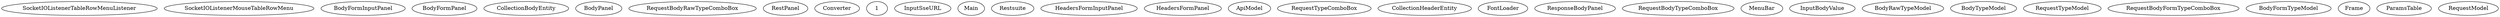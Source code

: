 digraph "graphe de dépendances" {
"SocketIOListenerTableRowMenuListener"
"SocketIOListenerMouseTableRowMenu"
"BodyFormInputPanel"
"BodyFormPanel"
"CollectionBodyEntity"
"BodyPanel"
"RequestBodyRawTypeComboBox"
"RestPanel"
"Converter"
"1"
"InputSseURL"
"Main"
"Restsuite"
"HeadersFormInputPanel"
"HeadersFormPanel"
"ApiModel"
"RequestTypeComboBox"
"CollectionHeaderEntity"
"FontLoader"
"ResponseBodyPanel"
"RequestBodyTypeComboBox"
"MenuBar"
"InputBodyValue"
"BodyRawTypeModel"
"BodyTypeModel"
"RequestTypeModel"
"RequestBodyFormTypeComboBox"
"BodyFormTypeModel"
"Frame"
"ParamsTable"
"RequestModel"
}